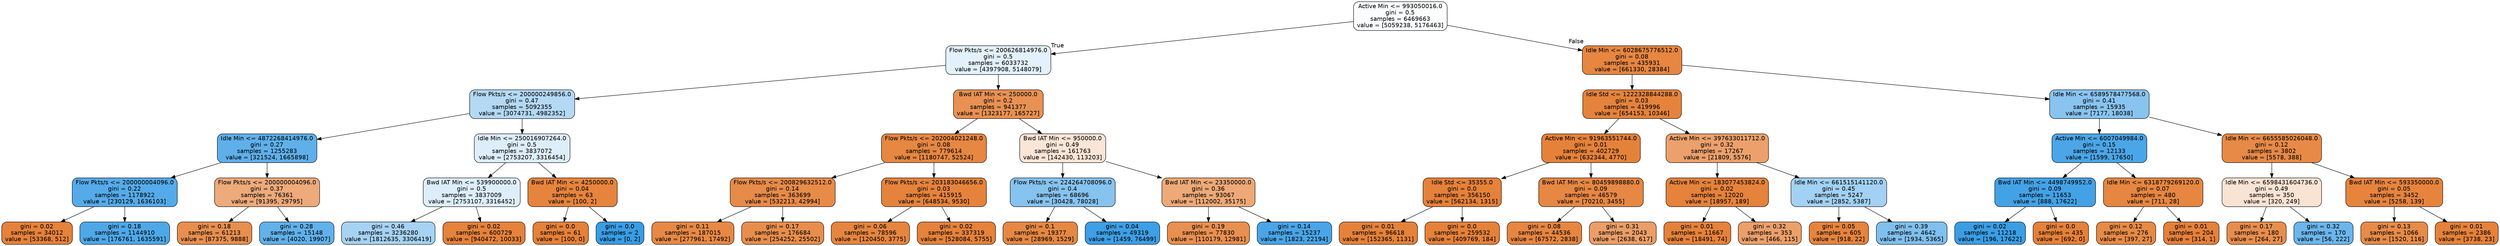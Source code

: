 digraph Tree {
node [shape=box, style="filled, rounded", color="black", fontname="helvetica"] ;
edge [fontname="helvetica"] ;
0 [label="Active Min <= 993050016.0\ngini = 0.5\nsamples = 6469663\nvalue = [5059238, 5176463]", fillcolor="#fbfdfe"] ;
1 [label="Flow Pkts/s <= 200626814976.0\ngini = 0.5\nsamples = 6033732\nvalue = [4397908, 5148079]", fillcolor="#e2f1fb"] ;
0 -> 1 [labeldistance=2.5, labelangle=45, headlabel="True"] ;
2 [label="Flow Pkts/s <= 200000249856.0\ngini = 0.47\nsamples = 5092355\nvalue = [3074731, 4982352]", fillcolor="#b3d9f5"] ;
1 -> 2 ;
3 [label="Idle Min <= 4872268414976.0\ngini = 0.27\nsamples = 1255283\nvalue = [321524, 1665898]", fillcolor="#5fb0ea"] ;
2 -> 3 ;
4 [label="Flow Pkts/s <= 200000004096.0\ngini = 0.22\nsamples = 1178922\nvalue = [230129, 1636103]", fillcolor="#55abe9"] ;
3 -> 4 ;
5 [label="gini = 0.02\nsamples = 34012\nvalue = [53368, 512]", fillcolor="#e5823b"] ;
4 -> 5 ;
6 [label="gini = 0.18\nsamples = 1144910\nvalue = [176761, 1635591]", fillcolor="#4ea8e8"] ;
4 -> 6 ;
7 [label="Flow Pkts/s <= 200000004096.0\ngini = 0.37\nsamples = 76361\nvalue = [91395, 29795]", fillcolor="#edaa7a"] ;
3 -> 7 ;
8 [label="gini = 0.18\nsamples = 61213\nvalue = [87375, 9888]", fillcolor="#e88f4f"] ;
7 -> 8 ;
9 [label="gini = 0.28\nsamples = 15148\nvalue = [4020, 19907]", fillcolor="#61b1ea"] ;
7 -> 9 ;
10 [label="Idle Min <= 250016907264.0\ngini = 0.5\nsamples = 3837072\nvalue = [2753207, 3316454]", fillcolor="#ddeefb"] ;
2 -> 10 ;
11 [label="Bwd IAT Min <= 539900000.0\ngini = 0.5\nsamples = 3837009\nvalue = [2753107, 3316452]", fillcolor="#ddeefb"] ;
10 -> 11 ;
12 [label="gini = 0.46\nsamples = 3236280\nvalue = [1812635, 3306419]", fillcolor="#a6d3f3"] ;
11 -> 12 ;
13 [label="gini = 0.02\nsamples = 600729\nvalue = [940472, 10033]", fillcolor="#e5823b"] ;
11 -> 13 ;
14 [label="Bwd IAT Min <= 4250000.0\ngini = 0.04\nsamples = 63\nvalue = [100, 2]", fillcolor="#e6843d"] ;
10 -> 14 ;
15 [label="gini = 0.0\nsamples = 61\nvalue = [100, 0]", fillcolor="#e58139"] ;
14 -> 15 ;
16 [label="gini = 0.0\nsamples = 2\nvalue = [0, 2]", fillcolor="#399de5"] ;
14 -> 16 ;
17 [label="Bwd IAT Min <= 250000.0\ngini = 0.2\nsamples = 941377\nvalue = [1323177, 165727]", fillcolor="#e89152"] ;
1 -> 17 ;
18 [label="Flow Pkts/s <= 202004021248.0\ngini = 0.08\nsamples = 779614\nvalue = [1180747, 52524]", fillcolor="#e68742"] ;
17 -> 18 ;
19 [label="Flow Pkts/s <= 200829632512.0\ngini = 0.14\nsamples = 363699\nvalue = [532213, 42994]", fillcolor="#e78b49"] ;
18 -> 19 ;
20 [label="gini = 0.11\nsamples = 187015\nvalue = [277961, 17492]", fillcolor="#e78945"] ;
19 -> 20 ;
21 [label="gini = 0.17\nsamples = 176684\nvalue = [254252, 25502]", fillcolor="#e88e4d"] ;
19 -> 21 ;
22 [label="Flow Pkts/s <= 203183046656.0\ngini = 0.03\nsamples = 415915\nvalue = [648534, 9530]", fillcolor="#e5833c"] ;
18 -> 22 ;
23 [label="gini = 0.06\nsamples = 78596\nvalue = [120450, 3775]", fillcolor="#e6853f"] ;
22 -> 23 ;
24 [label="gini = 0.02\nsamples = 337319\nvalue = [528084, 5755]", fillcolor="#e5823b"] ;
22 -> 24 ;
25 [label="Bwd IAT Min <= 950000.0\ngini = 0.49\nsamples = 161763\nvalue = [142430, 113203]", fillcolor="#fae5d6"] ;
17 -> 25 ;
26 [label="Flow Pkts/s <= 224264708096.0\ngini = 0.4\nsamples = 68696\nvalue = [30428, 78028]", fillcolor="#86c3ef"] ;
25 -> 26 ;
27 [label="gini = 0.1\nsamples = 19377\nvalue = [28969, 1529]", fillcolor="#e68843"] ;
26 -> 27 ;
28 [label="gini = 0.04\nsamples = 49319\nvalue = [1459, 76499]", fillcolor="#3d9fe5"] ;
26 -> 28 ;
29 [label="Bwd IAT Min <= 23350000.0\ngini = 0.36\nsamples = 93067\nvalue = [112002, 35175]", fillcolor="#eda977"] ;
25 -> 29 ;
30 [label="gini = 0.19\nsamples = 77830\nvalue = [110179, 12981]", fillcolor="#e89050"] ;
29 -> 30 ;
31 [label="gini = 0.14\nsamples = 15237\nvalue = [1823, 22194]", fillcolor="#49a5e7"] ;
29 -> 31 ;
32 [label="Idle Min <= 6028675776512.0\ngini = 0.08\nsamples = 435931\nvalue = [661330, 28384]", fillcolor="#e68641"] ;
0 -> 32 [labeldistance=2.5, labelangle=-45, headlabel="False"] ;
33 [label="Idle Std <= 1222328844288.0\ngini = 0.03\nsamples = 419996\nvalue = [654153, 10346]", fillcolor="#e5833c"] ;
32 -> 33 ;
34 [label="Active Min <= 91963551744.0\ngini = 0.01\nsamples = 402729\nvalue = [632344, 4770]", fillcolor="#e5823a"] ;
33 -> 34 ;
35 [label="Idle Std <= 35355.0\ngini = 0.0\nsamples = 356150\nvalue = [562134, 1315]", fillcolor="#e58139"] ;
34 -> 35 ;
36 [label="gini = 0.01\nsamples = 96618\nvalue = [152365, 1131]", fillcolor="#e5823a"] ;
35 -> 36 ;
37 [label="gini = 0.0\nsamples = 259532\nvalue = [409769, 184]", fillcolor="#e58139"] ;
35 -> 37 ;
38 [label="Bwd IAT Min <= 80459898880.0\ngini = 0.09\nsamples = 46579\nvalue = [70210, 3455]", fillcolor="#e68743"] ;
34 -> 38 ;
39 [label="gini = 0.08\nsamples = 44536\nvalue = [67572, 2838]", fillcolor="#e68641"] ;
38 -> 39 ;
40 [label="gini = 0.31\nsamples = 2043\nvalue = [2638, 617]", fillcolor="#eb9e67"] ;
38 -> 40 ;
41 [label="Active Min <= 397633011712.0\ngini = 0.32\nsamples = 17267\nvalue = [21809, 5576]", fillcolor="#eca16c"] ;
33 -> 41 ;
42 [label="Active Min <= 183077453824.0\ngini = 0.02\nsamples = 12020\nvalue = [18957, 189]", fillcolor="#e5823b"] ;
41 -> 42 ;
43 [label="gini = 0.01\nsamples = 11667\nvalue = [18491, 74]", fillcolor="#e5823a"] ;
42 -> 43 ;
44 [label="gini = 0.32\nsamples = 353\nvalue = [466, 115]", fillcolor="#eba06a"] ;
42 -> 44 ;
45 [label="Idle Min <= 661515141120.0\ngini = 0.45\nsamples = 5247\nvalue = [2852, 5387]", fillcolor="#a2d1f3"] ;
41 -> 45 ;
46 [label="gini = 0.05\nsamples = 605\nvalue = [918, 22]", fillcolor="#e6843e"] ;
45 -> 46 ;
47 [label="gini = 0.39\nsamples = 4642\nvalue = [1934, 5365]", fillcolor="#80c0ee"] ;
45 -> 47 ;
48 [label="Idle Min <= 6589578477568.0\ngini = 0.41\nsamples = 15935\nvalue = [7177, 18038]", fillcolor="#88c4ef"] ;
32 -> 48 ;
49 [label="Active Min <= 6007049984.0\ngini = 0.15\nsamples = 12133\nvalue = [1599, 17650]", fillcolor="#4ba6e7"] ;
48 -> 49 ;
50 [label="Bwd IAT Min <= 4498749952.0\ngini = 0.09\nsamples = 11653\nvalue = [888, 17622]", fillcolor="#43a2e6"] ;
49 -> 50 ;
51 [label="gini = 0.02\nsamples = 11218\nvalue = [196, 17622]", fillcolor="#3b9ee5"] ;
50 -> 51 ;
52 [label="gini = 0.0\nsamples = 435\nvalue = [692, 0]", fillcolor="#e58139"] ;
50 -> 52 ;
53 [label="Idle Min <= 6318779269120.0\ngini = 0.07\nsamples = 480\nvalue = [711, 28]", fillcolor="#e68641"] ;
49 -> 53 ;
54 [label="gini = 0.12\nsamples = 276\nvalue = [397, 27]", fillcolor="#e78a46"] ;
53 -> 54 ;
55 [label="gini = 0.01\nsamples = 204\nvalue = [314, 1]", fillcolor="#e5813a"] ;
53 -> 55 ;
56 [label="Idle Min <= 6655585026048.0\ngini = 0.12\nsamples = 3802\nvalue = [5578, 388]", fillcolor="#e78a47"] ;
48 -> 56 ;
57 [label="Idle Min <= 6598431604736.0\ngini = 0.49\nsamples = 350\nvalue = [320, 249]", fillcolor="#f9e3d3"] ;
56 -> 57 ;
58 [label="gini = 0.17\nsamples = 180\nvalue = [264, 27]", fillcolor="#e88e4d"] ;
57 -> 58 ;
59 [label="gini = 0.32\nsamples = 170\nvalue = [56, 222]", fillcolor="#6bb6ec"] ;
57 -> 59 ;
60 [label="Bwd IAT Min <= 593350000.0\ngini = 0.05\nsamples = 3452\nvalue = [5258, 139]", fillcolor="#e6843e"] ;
56 -> 60 ;
61 [label="gini = 0.13\nsamples = 1066\nvalue = [1520, 116]", fillcolor="#e78b48"] ;
60 -> 61 ;
62 [label="gini = 0.01\nsamples = 2386\nvalue = [3738, 23]", fillcolor="#e5823a"] ;
60 -> 62 ;
}